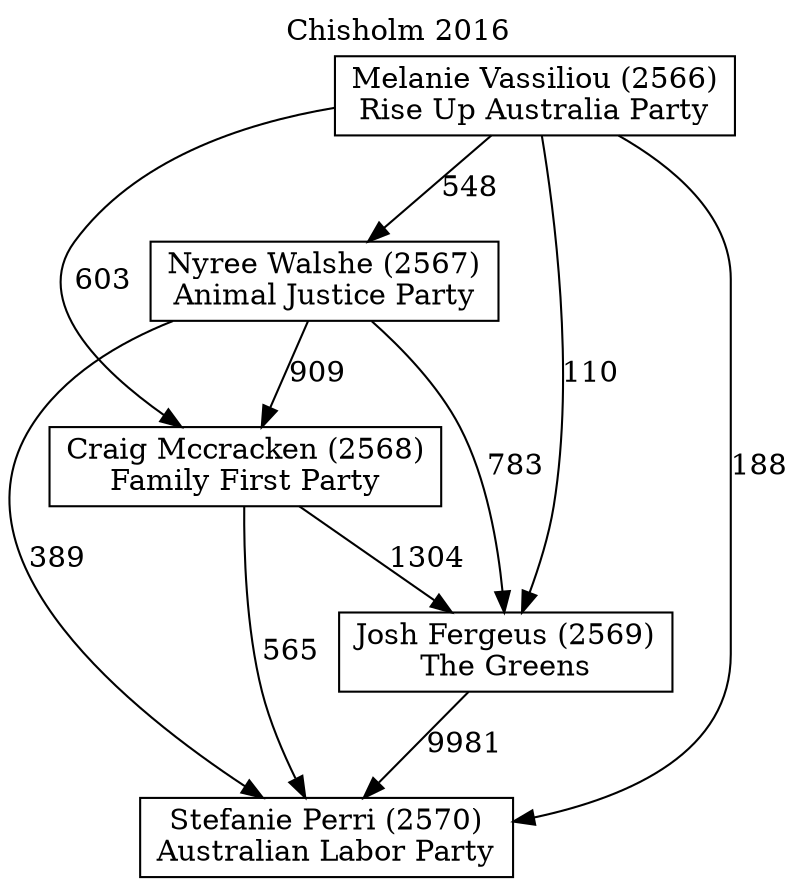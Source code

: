 // House preference flow
digraph "Stefanie Perri (2570)_Chisholm_2016" {
	graph [label="Chisholm 2016" labelloc=t mclimit=10]
	node [shape=box]
	"Craig Mccracken (2568)" [label="Craig Mccracken (2568)
Family First Party"]
	"Josh Fergeus (2569)" [label="Josh Fergeus (2569)
The Greens"]
	"Melanie Vassiliou (2566)" [label="Melanie Vassiliou (2566)
Rise Up Australia Party"]
	"Nyree Walshe (2567)" [label="Nyree Walshe (2567)
Animal Justice Party"]
	"Stefanie Perri (2570)" [label="Stefanie Perri (2570)
Australian Labor Party"]
	"Craig Mccracken (2568)" -> "Josh Fergeus (2569)" [label=1304]
	"Craig Mccracken (2568)" -> "Stefanie Perri (2570)" [label=565]
	"Josh Fergeus (2569)" -> "Stefanie Perri (2570)" [label=9981]
	"Melanie Vassiliou (2566)" -> "Craig Mccracken (2568)" [label=603]
	"Melanie Vassiliou (2566)" -> "Josh Fergeus (2569)" [label=110]
	"Melanie Vassiliou (2566)" -> "Nyree Walshe (2567)" [label=548]
	"Melanie Vassiliou (2566)" -> "Stefanie Perri (2570)" [label=188]
	"Nyree Walshe (2567)" -> "Craig Mccracken (2568)" [label=909]
	"Nyree Walshe (2567)" -> "Josh Fergeus (2569)" [label=783]
	"Nyree Walshe (2567)" -> "Stefanie Perri (2570)" [label=389]
}
